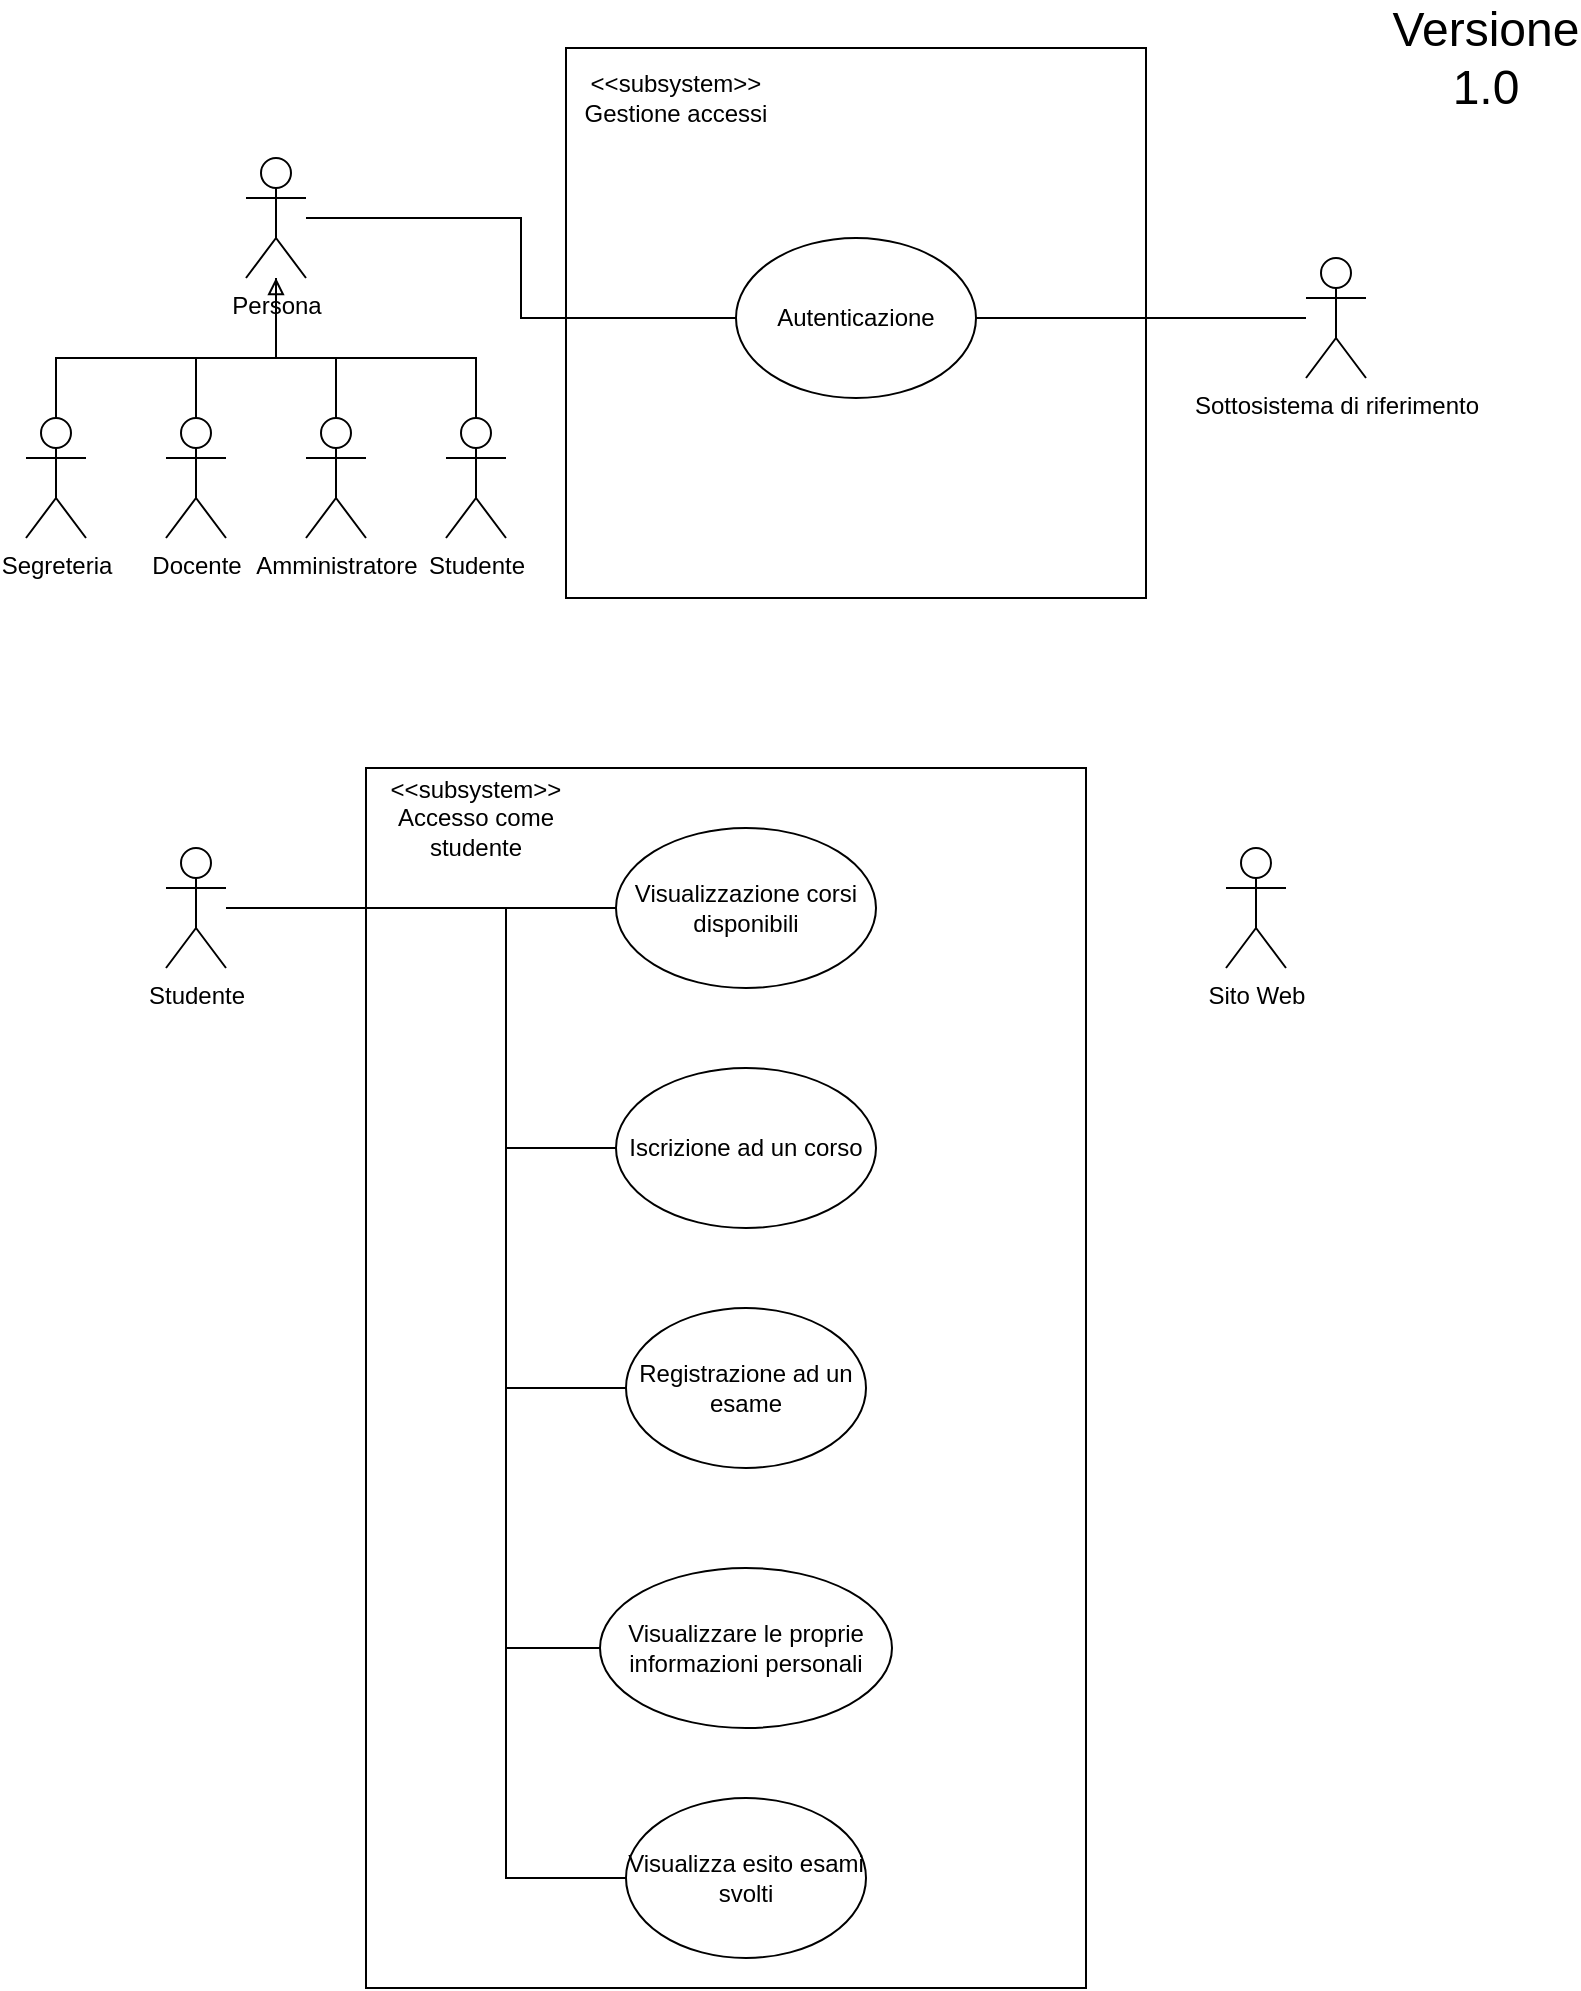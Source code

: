<mxfile version="16.0.3" type="device"><diagram id="uGr7vg6hx58A6Px8HZQp" name="Page-1"><mxGraphModel dx="2249" dy="762" grid="1" gridSize="10" guides="1" tooltips="1" connect="1" arrows="1" fold="1" page="1" pageScale="1" pageWidth="827" pageHeight="1169" math="0" shadow="0"><root><mxCell id="0"/><mxCell id="1" parent="0"/><mxCell id="71WBKWTpf9JPePOtlrRZ-1" value="" style="rounded=0;whiteSpace=wrap;html=1;fillColor=none;" vertex="1" parent="1"><mxGeometry x="-630" y="400" width="360" height="610" as="geometry"/></mxCell><mxCell id="71WBKWTpf9JPePOtlrRZ-2" value="&amp;lt;&amp;lt;subsystem&amp;gt;&amp;gt;&lt;br&gt;Accesso come studente" style="text;html=1;strokeColor=none;fillColor=none;align=center;verticalAlign=middle;whiteSpace=wrap;rounded=0;" vertex="1" parent="1"><mxGeometry x="-620" y="400" width="90" height="50" as="geometry"/></mxCell><mxCell id="71WBKWTpf9JPePOtlrRZ-3" style="edgeStyle=orthogonalEdgeStyle;rounded=0;orthogonalLoop=1;jettySize=auto;html=1;endArrow=none;endFill=0;" edge="1" parent="1" source="71WBKWTpf9JPePOtlrRZ-8" target="71WBKWTpf9JPePOtlrRZ-10"><mxGeometry relative="1" as="geometry"><mxPoint x="-660" y="530" as="targetPoint"/></mxGeometry></mxCell><mxCell id="71WBKWTpf9JPePOtlrRZ-4" style="edgeStyle=orthogonalEdgeStyle;rounded=0;orthogonalLoop=1;jettySize=auto;html=1;entryX=0;entryY=0.5;entryDx=0;entryDy=0;endArrow=none;endFill=0;" edge="1" parent="1" source="71WBKWTpf9JPePOtlrRZ-8" target="71WBKWTpf9JPePOtlrRZ-11"><mxGeometry relative="1" as="geometry"><Array as="points"><mxPoint x="-560" y="470"/><mxPoint x="-560" y="590"/></Array></mxGeometry></mxCell><mxCell id="71WBKWTpf9JPePOtlrRZ-5" style="edgeStyle=orthogonalEdgeStyle;rounded=0;orthogonalLoop=1;jettySize=auto;html=1;entryX=0;entryY=0.5;entryDx=0;entryDy=0;endArrow=none;endFill=0;" edge="1" parent="1" source="71WBKWTpf9JPePOtlrRZ-8" target="71WBKWTpf9JPePOtlrRZ-12"><mxGeometry relative="1" as="geometry"><Array as="points"><mxPoint x="-560" y="470"/><mxPoint x="-560" y="710"/></Array></mxGeometry></mxCell><mxCell id="71WBKWTpf9JPePOtlrRZ-6" style="edgeStyle=orthogonalEdgeStyle;rounded=0;orthogonalLoop=1;jettySize=auto;html=1;entryX=0;entryY=0.5;entryDx=0;entryDy=0;endArrow=none;endFill=0;" edge="1" parent="1" source="71WBKWTpf9JPePOtlrRZ-8" target="71WBKWTpf9JPePOtlrRZ-13"><mxGeometry relative="1" as="geometry"><Array as="points"><mxPoint x="-560" y="470"/><mxPoint x="-560" y="840"/></Array></mxGeometry></mxCell><mxCell id="71WBKWTpf9JPePOtlrRZ-7" style="edgeStyle=orthogonalEdgeStyle;rounded=0;orthogonalLoop=1;jettySize=auto;html=1;entryX=0;entryY=0.5;entryDx=0;entryDy=0;endArrow=none;endFill=0;" edge="1" parent="1" source="71WBKWTpf9JPePOtlrRZ-8" target="71WBKWTpf9JPePOtlrRZ-14"><mxGeometry relative="1" as="geometry"><Array as="points"><mxPoint x="-560" y="470"/><mxPoint x="-560" y="955"/></Array></mxGeometry></mxCell><mxCell id="71WBKWTpf9JPePOtlrRZ-8" value="Studente" style="shape=umlActor;verticalLabelPosition=bottom;verticalAlign=top;html=1;outlineConnect=0;" vertex="1" parent="1"><mxGeometry x="-730" y="440" width="30" height="60" as="geometry"/></mxCell><mxCell id="71WBKWTpf9JPePOtlrRZ-9" value="Sito Web" style="shape=umlActor;verticalLabelPosition=bottom;verticalAlign=top;html=1;outlineConnect=0;" vertex="1" parent="1"><mxGeometry x="-200" y="440" width="30" height="60" as="geometry"/></mxCell><mxCell id="71WBKWTpf9JPePOtlrRZ-10" value="Visualizzazione corsi disponibili" style="ellipse;whiteSpace=wrap;html=1;" vertex="1" parent="1"><mxGeometry x="-505" y="430" width="130" height="80" as="geometry"/></mxCell><mxCell id="71WBKWTpf9JPePOtlrRZ-11" value="Iscrizione ad un corso" style="ellipse;whiteSpace=wrap;html=1;fillColor=default;" vertex="1" parent="1"><mxGeometry x="-505" y="550" width="130" height="80" as="geometry"/></mxCell><mxCell id="71WBKWTpf9JPePOtlrRZ-12" value="Registrazione ad un esame" style="ellipse;whiteSpace=wrap;html=1;fillColor=default;" vertex="1" parent="1"><mxGeometry x="-500" y="670" width="120" height="80" as="geometry"/></mxCell><mxCell id="71WBKWTpf9JPePOtlrRZ-13" value="Visualizzare le proprie informazioni personali" style="ellipse;whiteSpace=wrap;html=1;fillColor=default;" vertex="1" parent="1"><mxGeometry x="-513" y="800" width="146" height="80" as="geometry"/></mxCell><mxCell id="71WBKWTpf9JPePOtlrRZ-14" value="Visualizza esito esami svolti" style="ellipse;whiteSpace=wrap;html=1;fillColor=default;" vertex="1" parent="1"><mxGeometry x="-500" y="915" width="120" height="80" as="geometry"/></mxCell><mxCell id="71WBKWTpf9JPePOtlrRZ-15" style="edgeStyle=orthogonalEdgeStyle;rounded=0;orthogonalLoop=1;jettySize=auto;html=1;entryX=0.5;entryY=0;entryDx=0;entryDy=0;entryPerimeter=0;endArrow=none;endFill=0;" edge="1" parent="1" source="71WBKWTpf9JPePOtlrRZ-20" target="71WBKWTpf9JPePOtlrRZ-23"><mxGeometry relative="1" as="geometry"><Array as="points"><mxPoint x="-675" y="195"/><mxPoint x="-785" y="195"/></Array></mxGeometry></mxCell><mxCell id="71WBKWTpf9JPePOtlrRZ-16" style="edgeStyle=orthogonalEdgeStyle;rounded=0;orthogonalLoop=1;jettySize=auto;html=1;entryX=0.5;entryY=0;entryDx=0;entryDy=0;entryPerimeter=0;endArrow=none;endFill=0;" edge="1" parent="1" source="71WBKWTpf9JPePOtlrRZ-20" target="71WBKWTpf9JPePOtlrRZ-22"><mxGeometry relative="1" as="geometry"><Array as="points"><mxPoint x="-675" y="195"/><mxPoint x="-715" y="195"/></Array></mxGeometry></mxCell><mxCell id="71WBKWTpf9JPePOtlrRZ-17" style="edgeStyle=orthogonalEdgeStyle;rounded=0;orthogonalLoop=1;jettySize=auto;html=1;entryX=0.5;entryY=0;entryDx=0;entryDy=0;entryPerimeter=0;endArrow=none;endFill=0;" edge="1" parent="1" source="71WBKWTpf9JPePOtlrRZ-20" target="71WBKWTpf9JPePOtlrRZ-24"><mxGeometry relative="1" as="geometry"><Array as="points"><mxPoint x="-675" y="195"/><mxPoint x="-645" y="195"/></Array></mxGeometry></mxCell><mxCell id="71WBKWTpf9JPePOtlrRZ-18" style="edgeStyle=orthogonalEdgeStyle;rounded=0;orthogonalLoop=1;jettySize=auto;html=1;entryX=0.5;entryY=0;entryDx=0;entryDy=0;entryPerimeter=0;endArrow=none;endFill=0;startArrow=block;startFill=0;" edge="1" parent="1" source="71WBKWTpf9JPePOtlrRZ-20" target="71WBKWTpf9JPePOtlrRZ-21"><mxGeometry relative="1" as="geometry"><Array as="points"><mxPoint x="-675" y="195"/><mxPoint x="-575" y="195"/></Array></mxGeometry></mxCell><mxCell id="71WBKWTpf9JPePOtlrRZ-19" style="edgeStyle=orthogonalEdgeStyle;rounded=0;orthogonalLoop=1;jettySize=auto;html=1;entryX=0;entryY=0.5;entryDx=0;entryDy=0;startArrow=none;startFill=0;endArrow=none;endFill=0;" edge="1" parent="1" source="71WBKWTpf9JPePOtlrRZ-20" target="71WBKWTpf9JPePOtlrRZ-28"><mxGeometry relative="1" as="geometry"/></mxCell><mxCell id="71WBKWTpf9JPePOtlrRZ-20" value="Persona" style="shape=umlActor;verticalLabelPosition=bottom;verticalAlign=top;html=1;outlineConnect=0;fillColor=default;" vertex="1" parent="1"><mxGeometry x="-690" y="95" width="30" height="60" as="geometry"/></mxCell><mxCell id="71WBKWTpf9JPePOtlrRZ-21" value="Studente" style="shape=umlActor;verticalLabelPosition=bottom;verticalAlign=top;html=1;outlineConnect=0;fillColor=default;" vertex="1" parent="1"><mxGeometry x="-590" y="225" width="30" height="60" as="geometry"/></mxCell><mxCell id="71WBKWTpf9JPePOtlrRZ-22" value="Docente" style="shape=umlActor;verticalLabelPosition=bottom;verticalAlign=top;html=1;outlineConnect=0;fillColor=default;" vertex="1" parent="1"><mxGeometry x="-730" y="225" width="30" height="60" as="geometry"/></mxCell><mxCell id="71WBKWTpf9JPePOtlrRZ-23" value="Segreteria" style="shape=umlActor;verticalLabelPosition=bottom;verticalAlign=top;html=1;outlineConnect=0;fillColor=default;" vertex="1" parent="1"><mxGeometry x="-800" y="225" width="30" height="60" as="geometry"/></mxCell><mxCell id="71WBKWTpf9JPePOtlrRZ-24" value="Amministratore" style="shape=umlActor;verticalLabelPosition=bottom;verticalAlign=top;html=1;outlineConnect=0;fillColor=default;" vertex="1" parent="1"><mxGeometry x="-660" y="225" width="30" height="60" as="geometry"/></mxCell><mxCell id="71WBKWTpf9JPePOtlrRZ-25" value="" style="rounded=0;whiteSpace=wrap;html=1;fillColor=none;" vertex="1" parent="1"><mxGeometry x="-530" y="40" width="290" height="275" as="geometry"/></mxCell><mxCell id="71WBKWTpf9JPePOtlrRZ-26" value="&amp;lt;&amp;lt;subsystem&amp;gt;&amp;gt;&lt;br&gt;Gestione accessi" style="text;html=1;strokeColor=none;fillColor=none;align=center;verticalAlign=middle;whiteSpace=wrap;rounded=0;" vertex="1" parent="1"><mxGeometry x="-530" y="50" width="110" height="30" as="geometry"/></mxCell><mxCell id="71WBKWTpf9JPePOtlrRZ-27" style="edgeStyle=orthogonalEdgeStyle;rounded=0;orthogonalLoop=1;jettySize=auto;html=1;startArrow=none;startFill=0;endArrow=none;endFill=0;" edge="1" parent="1" source="71WBKWTpf9JPePOtlrRZ-28" target="71WBKWTpf9JPePOtlrRZ-29"><mxGeometry relative="1" as="geometry"><mxPoint x="-210" y="175" as="targetPoint"/></mxGeometry></mxCell><mxCell id="71WBKWTpf9JPePOtlrRZ-28" value="Autenticazione" style="ellipse;whiteSpace=wrap;html=1;fillColor=default;" vertex="1" parent="1"><mxGeometry x="-445" y="135" width="120" height="80" as="geometry"/></mxCell><mxCell id="71WBKWTpf9JPePOtlrRZ-29" value="Sottosistema di riferimento" style="shape=umlActor;verticalLabelPosition=bottom;verticalAlign=top;html=1;outlineConnect=0;fillColor=none;" vertex="1" parent="1"><mxGeometry x="-160" y="145" width="30" height="60" as="geometry"/></mxCell><mxCell id="71WBKWTpf9JPePOtlrRZ-30" value="&lt;font style=&quot;font-size: 24px&quot;&gt;Versione 1.0&lt;/font&gt;" style="text;html=1;strokeColor=none;fillColor=none;align=center;verticalAlign=middle;whiteSpace=wrap;rounded=0;" vertex="1" parent="1"><mxGeometry x="-100" y="30" width="60" height="30" as="geometry"/></mxCell></root></mxGraphModel></diagram></mxfile>

